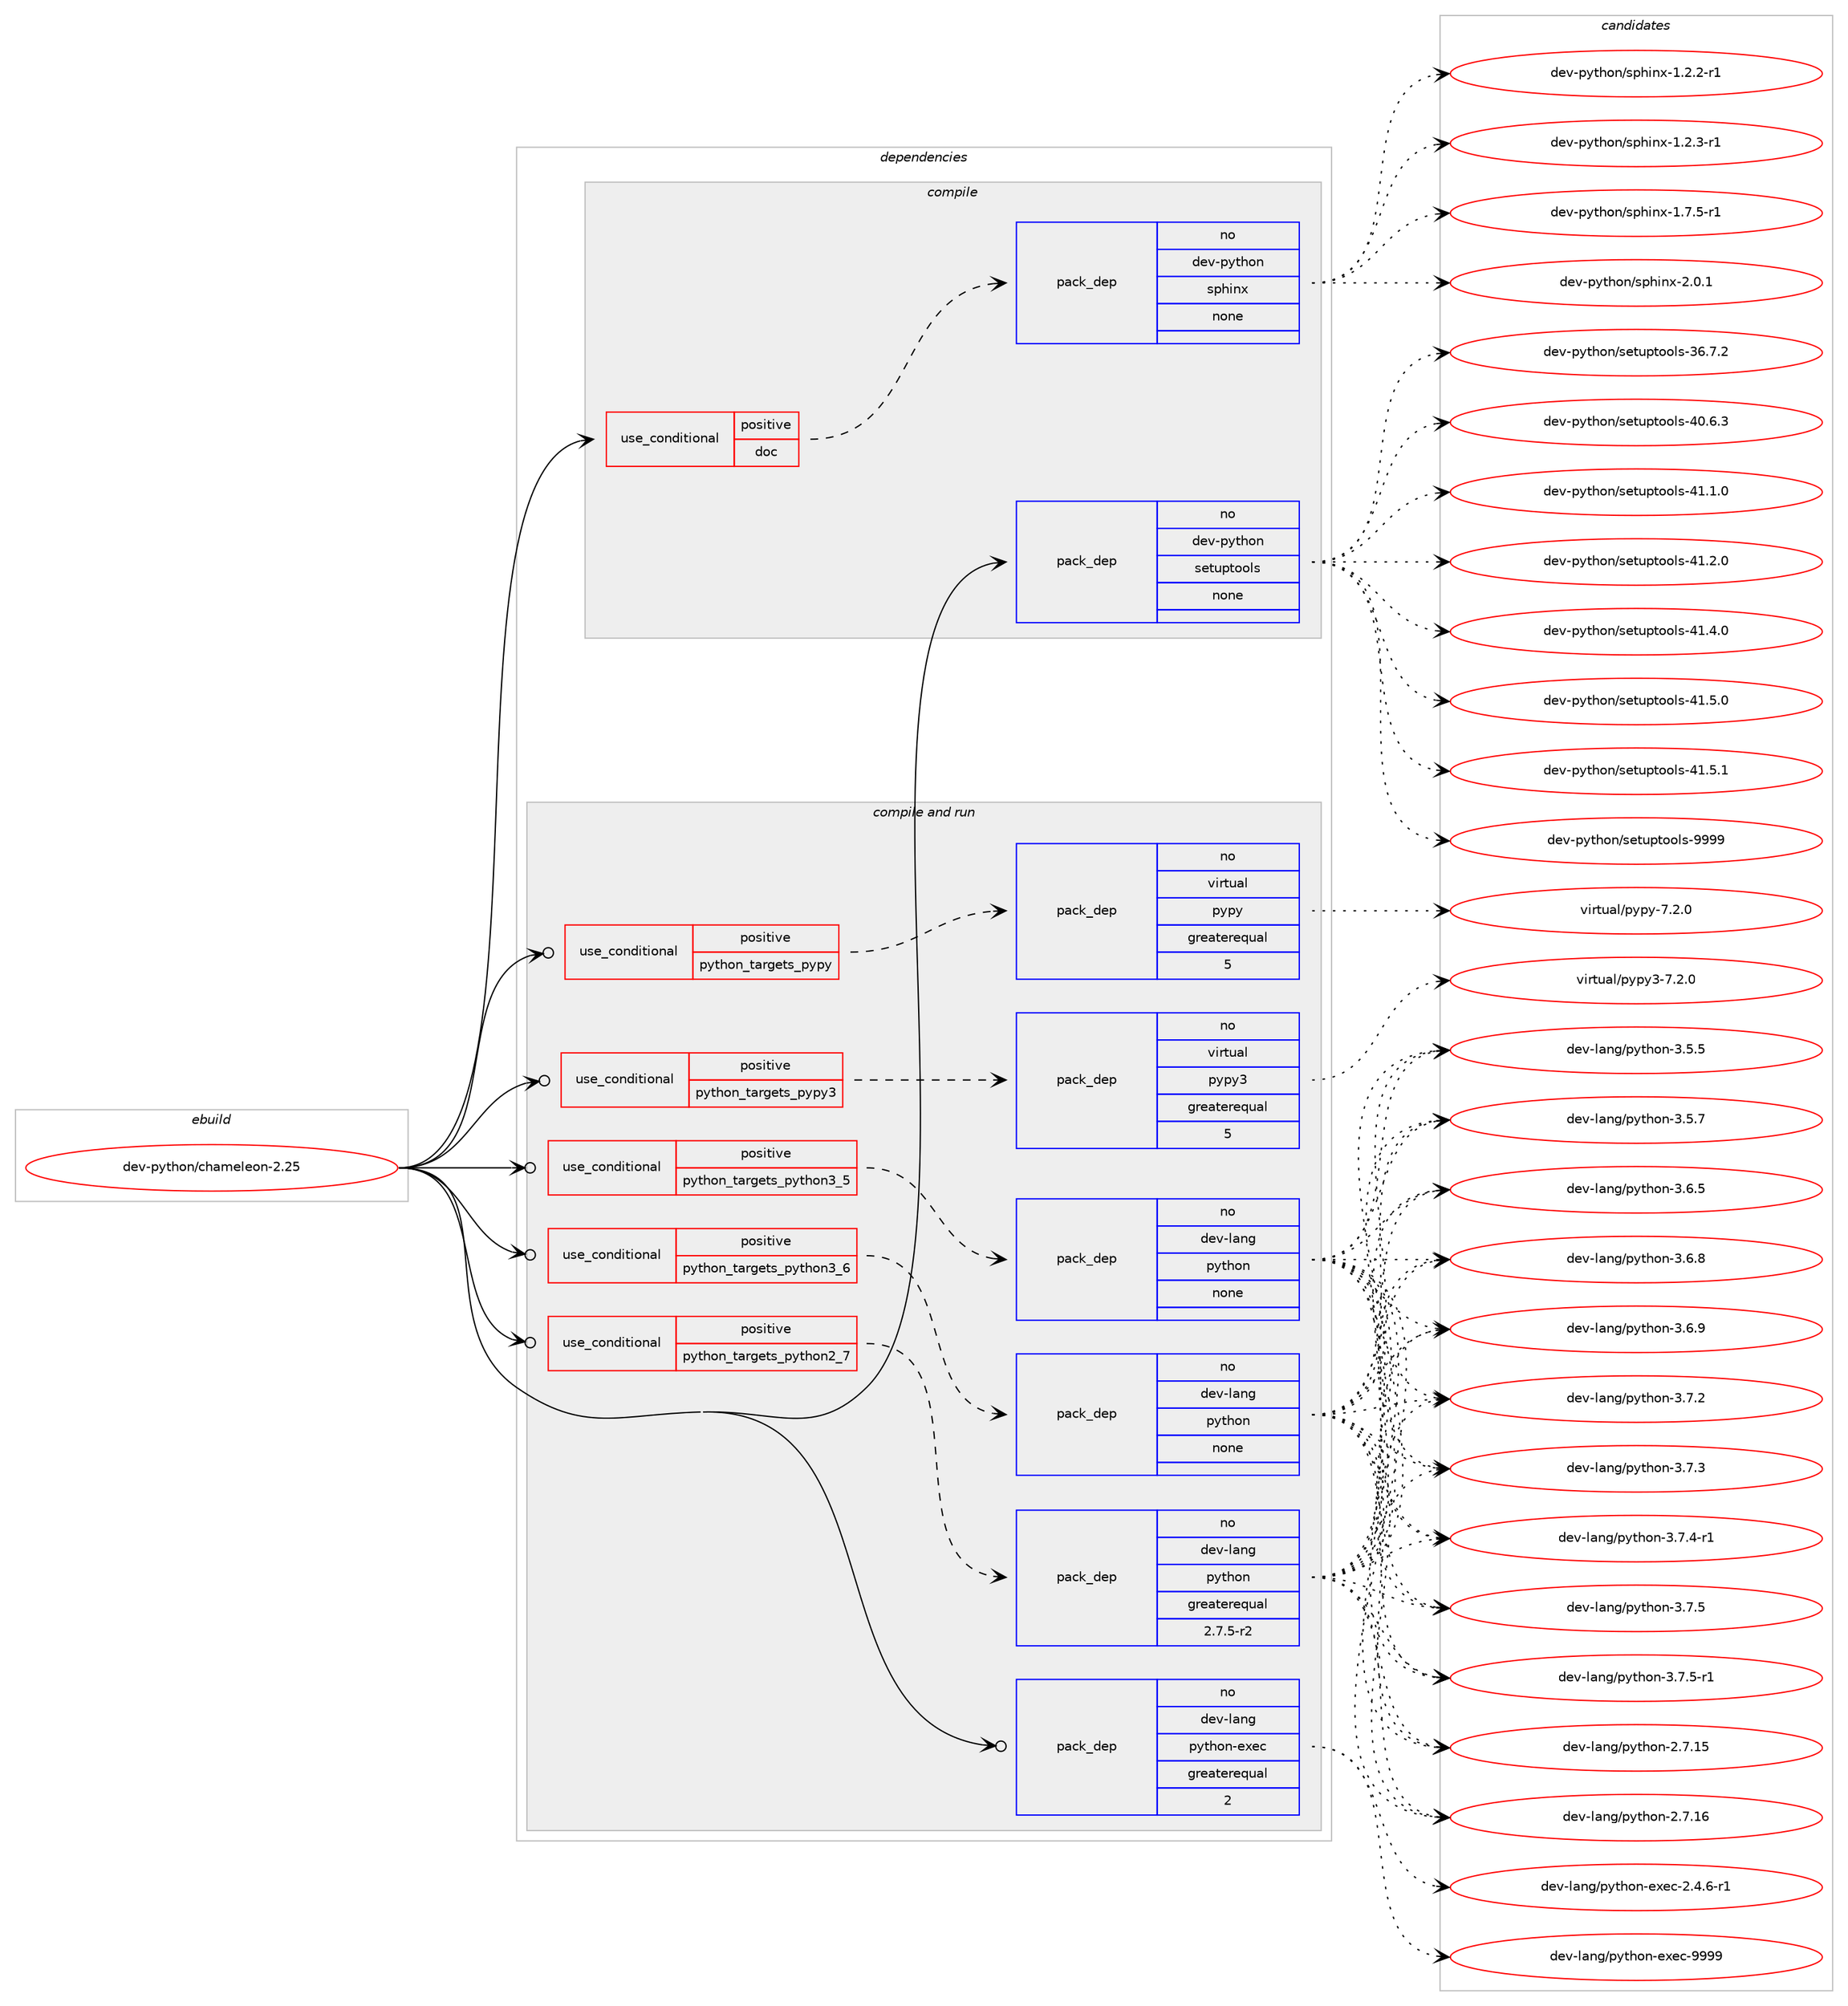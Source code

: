 digraph prolog {

# *************
# Graph options
# *************

newrank=true;
concentrate=true;
compound=true;
graph [rankdir=LR,fontname=Helvetica,fontsize=10,ranksep=1.5];#, ranksep=2.5, nodesep=0.2];
edge  [arrowhead=vee];
node  [fontname=Helvetica,fontsize=10];

# **********
# The ebuild
# **********

subgraph cluster_leftcol {
color=gray;
rank=same;
label=<<i>ebuild</i>>;
id [label="dev-python/chameleon-2.25", color=red, width=4, href="../dev-python/chameleon-2.25.svg"];
}

# ****************
# The dependencies
# ****************

subgraph cluster_midcol {
color=gray;
label=<<i>dependencies</i>>;
subgraph cluster_compile {
fillcolor="#eeeeee";
style=filled;
label=<<i>compile</i>>;
subgraph cond137410 {
dependency598577 [label=<<TABLE BORDER="0" CELLBORDER="1" CELLSPACING="0" CELLPADDING="4"><TR><TD ROWSPAN="3" CELLPADDING="10">use_conditional</TD></TR><TR><TD>positive</TD></TR><TR><TD>doc</TD></TR></TABLE>>, shape=none, color=red];
subgraph pack449388 {
dependency598578 [label=<<TABLE BORDER="0" CELLBORDER="1" CELLSPACING="0" CELLPADDING="4" WIDTH="220"><TR><TD ROWSPAN="6" CELLPADDING="30">pack_dep</TD></TR><TR><TD WIDTH="110">no</TD></TR><TR><TD>dev-python</TD></TR><TR><TD>sphinx</TD></TR><TR><TD>none</TD></TR><TR><TD></TD></TR></TABLE>>, shape=none, color=blue];
}
dependency598577:e -> dependency598578:w [weight=20,style="dashed",arrowhead="vee"];
}
id:e -> dependency598577:w [weight=20,style="solid",arrowhead="vee"];
subgraph pack449389 {
dependency598579 [label=<<TABLE BORDER="0" CELLBORDER="1" CELLSPACING="0" CELLPADDING="4" WIDTH="220"><TR><TD ROWSPAN="6" CELLPADDING="30">pack_dep</TD></TR><TR><TD WIDTH="110">no</TD></TR><TR><TD>dev-python</TD></TR><TR><TD>setuptools</TD></TR><TR><TD>none</TD></TR><TR><TD></TD></TR></TABLE>>, shape=none, color=blue];
}
id:e -> dependency598579:w [weight=20,style="solid",arrowhead="vee"];
}
subgraph cluster_compileandrun {
fillcolor="#eeeeee";
style=filled;
label=<<i>compile and run</i>>;
subgraph cond137411 {
dependency598580 [label=<<TABLE BORDER="0" CELLBORDER="1" CELLSPACING="0" CELLPADDING="4"><TR><TD ROWSPAN="3" CELLPADDING="10">use_conditional</TD></TR><TR><TD>positive</TD></TR><TR><TD>python_targets_pypy</TD></TR></TABLE>>, shape=none, color=red];
subgraph pack449390 {
dependency598581 [label=<<TABLE BORDER="0" CELLBORDER="1" CELLSPACING="0" CELLPADDING="4" WIDTH="220"><TR><TD ROWSPAN="6" CELLPADDING="30">pack_dep</TD></TR><TR><TD WIDTH="110">no</TD></TR><TR><TD>virtual</TD></TR><TR><TD>pypy</TD></TR><TR><TD>greaterequal</TD></TR><TR><TD>5</TD></TR></TABLE>>, shape=none, color=blue];
}
dependency598580:e -> dependency598581:w [weight=20,style="dashed",arrowhead="vee"];
}
id:e -> dependency598580:w [weight=20,style="solid",arrowhead="odotvee"];
subgraph cond137412 {
dependency598582 [label=<<TABLE BORDER="0" CELLBORDER="1" CELLSPACING="0" CELLPADDING="4"><TR><TD ROWSPAN="3" CELLPADDING="10">use_conditional</TD></TR><TR><TD>positive</TD></TR><TR><TD>python_targets_pypy3</TD></TR></TABLE>>, shape=none, color=red];
subgraph pack449391 {
dependency598583 [label=<<TABLE BORDER="0" CELLBORDER="1" CELLSPACING="0" CELLPADDING="4" WIDTH="220"><TR><TD ROWSPAN="6" CELLPADDING="30">pack_dep</TD></TR><TR><TD WIDTH="110">no</TD></TR><TR><TD>virtual</TD></TR><TR><TD>pypy3</TD></TR><TR><TD>greaterequal</TD></TR><TR><TD>5</TD></TR></TABLE>>, shape=none, color=blue];
}
dependency598582:e -> dependency598583:w [weight=20,style="dashed",arrowhead="vee"];
}
id:e -> dependency598582:w [weight=20,style="solid",arrowhead="odotvee"];
subgraph cond137413 {
dependency598584 [label=<<TABLE BORDER="0" CELLBORDER="1" CELLSPACING="0" CELLPADDING="4"><TR><TD ROWSPAN="3" CELLPADDING="10">use_conditional</TD></TR><TR><TD>positive</TD></TR><TR><TD>python_targets_python2_7</TD></TR></TABLE>>, shape=none, color=red];
subgraph pack449392 {
dependency598585 [label=<<TABLE BORDER="0" CELLBORDER="1" CELLSPACING="0" CELLPADDING="4" WIDTH="220"><TR><TD ROWSPAN="6" CELLPADDING="30">pack_dep</TD></TR><TR><TD WIDTH="110">no</TD></TR><TR><TD>dev-lang</TD></TR><TR><TD>python</TD></TR><TR><TD>greaterequal</TD></TR><TR><TD>2.7.5-r2</TD></TR></TABLE>>, shape=none, color=blue];
}
dependency598584:e -> dependency598585:w [weight=20,style="dashed",arrowhead="vee"];
}
id:e -> dependency598584:w [weight=20,style="solid",arrowhead="odotvee"];
subgraph cond137414 {
dependency598586 [label=<<TABLE BORDER="0" CELLBORDER="1" CELLSPACING="0" CELLPADDING="4"><TR><TD ROWSPAN="3" CELLPADDING="10">use_conditional</TD></TR><TR><TD>positive</TD></TR><TR><TD>python_targets_python3_5</TD></TR></TABLE>>, shape=none, color=red];
subgraph pack449393 {
dependency598587 [label=<<TABLE BORDER="0" CELLBORDER="1" CELLSPACING="0" CELLPADDING="4" WIDTH="220"><TR><TD ROWSPAN="6" CELLPADDING="30">pack_dep</TD></TR><TR><TD WIDTH="110">no</TD></TR><TR><TD>dev-lang</TD></TR><TR><TD>python</TD></TR><TR><TD>none</TD></TR><TR><TD></TD></TR></TABLE>>, shape=none, color=blue];
}
dependency598586:e -> dependency598587:w [weight=20,style="dashed",arrowhead="vee"];
}
id:e -> dependency598586:w [weight=20,style="solid",arrowhead="odotvee"];
subgraph cond137415 {
dependency598588 [label=<<TABLE BORDER="0" CELLBORDER="1" CELLSPACING="0" CELLPADDING="4"><TR><TD ROWSPAN="3" CELLPADDING="10">use_conditional</TD></TR><TR><TD>positive</TD></TR><TR><TD>python_targets_python3_6</TD></TR></TABLE>>, shape=none, color=red];
subgraph pack449394 {
dependency598589 [label=<<TABLE BORDER="0" CELLBORDER="1" CELLSPACING="0" CELLPADDING="4" WIDTH="220"><TR><TD ROWSPAN="6" CELLPADDING="30">pack_dep</TD></TR><TR><TD WIDTH="110">no</TD></TR><TR><TD>dev-lang</TD></TR><TR><TD>python</TD></TR><TR><TD>none</TD></TR><TR><TD></TD></TR></TABLE>>, shape=none, color=blue];
}
dependency598588:e -> dependency598589:w [weight=20,style="dashed",arrowhead="vee"];
}
id:e -> dependency598588:w [weight=20,style="solid",arrowhead="odotvee"];
subgraph pack449395 {
dependency598590 [label=<<TABLE BORDER="0" CELLBORDER="1" CELLSPACING="0" CELLPADDING="4" WIDTH="220"><TR><TD ROWSPAN="6" CELLPADDING="30">pack_dep</TD></TR><TR><TD WIDTH="110">no</TD></TR><TR><TD>dev-lang</TD></TR><TR><TD>python-exec</TD></TR><TR><TD>greaterequal</TD></TR><TR><TD>2</TD></TR></TABLE>>, shape=none, color=blue];
}
id:e -> dependency598590:w [weight=20,style="solid",arrowhead="odotvee"];
}
subgraph cluster_run {
fillcolor="#eeeeee";
style=filled;
label=<<i>run</i>>;
}
}

# **************
# The candidates
# **************

subgraph cluster_choices {
rank=same;
color=gray;
label=<<i>candidates</i>>;

subgraph choice449388 {
color=black;
nodesep=1;
choice10010111845112121116104111110471151121041051101204549465046504511449 [label="dev-python/sphinx-1.2.2-r1", color=red, width=4,href="../dev-python/sphinx-1.2.2-r1.svg"];
choice10010111845112121116104111110471151121041051101204549465046514511449 [label="dev-python/sphinx-1.2.3-r1", color=red, width=4,href="../dev-python/sphinx-1.2.3-r1.svg"];
choice10010111845112121116104111110471151121041051101204549465546534511449 [label="dev-python/sphinx-1.7.5-r1", color=red, width=4,href="../dev-python/sphinx-1.7.5-r1.svg"];
choice1001011184511212111610411111047115112104105110120455046484649 [label="dev-python/sphinx-2.0.1", color=red, width=4,href="../dev-python/sphinx-2.0.1.svg"];
dependency598578:e -> choice10010111845112121116104111110471151121041051101204549465046504511449:w [style=dotted,weight="100"];
dependency598578:e -> choice10010111845112121116104111110471151121041051101204549465046514511449:w [style=dotted,weight="100"];
dependency598578:e -> choice10010111845112121116104111110471151121041051101204549465546534511449:w [style=dotted,weight="100"];
dependency598578:e -> choice1001011184511212111610411111047115112104105110120455046484649:w [style=dotted,weight="100"];
}
subgraph choice449389 {
color=black;
nodesep=1;
choice100101118451121211161041111104711510111611711211611111110811545515446554650 [label="dev-python/setuptools-36.7.2", color=red, width=4,href="../dev-python/setuptools-36.7.2.svg"];
choice100101118451121211161041111104711510111611711211611111110811545524846544651 [label="dev-python/setuptools-40.6.3", color=red, width=4,href="../dev-python/setuptools-40.6.3.svg"];
choice100101118451121211161041111104711510111611711211611111110811545524946494648 [label="dev-python/setuptools-41.1.0", color=red, width=4,href="../dev-python/setuptools-41.1.0.svg"];
choice100101118451121211161041111104711510111611711211611111110811545524946504648 [label="dev-python/setuptools-41.2.0", color=red, width=4,href="../dev-python/setuptools-41.2.0.svg"];
choice100101118451121211161041111104711510111611711211611111110811545524946524648 [label="dev-python/setuptools-41.4.0", color=red, width=4,href="../dev-python/setuptools-41.4.0.svg"];
choice100101118451121211161041111104711510111611711211611111110811545524946534648 [label="dev-python/setuptools-41.5.0", color=red, width=4,href="../dev-python/setuptools-41.5.0.svg"];
choice100101118451121211161041111104711510111611711211611111110811545524946534649 [label="dev-python/setuptools-41.5.1", color=red, width=4,href="../dev-python/setuptools-41.5.1.svg"];
choice10010111845112121116104111110471151011161171121161111111081154557575757 [label="dev-python/setuptools-9999", color=red, width=4,href="../dev-python/setuptools-9999.svg"];
dependency598579:e -> choice100101118451121211161041111104711510111611711211611111110811545515446554650:w [style=dotted,weight="100"];
dependency598579:e -> choice100101118451121211161041111104711510111611711211611111110811545524846544651:w [style=dotted,weight="100"];
dependency598579:e -> choice100101118451121211161041111104711510111611711211611111110811545524946494648:w [style=dotted,weight="100"];
dependency598579:e -> choice100101118451121211161041111104711510111611711211611111110811545524946504648:w [style=dotted,weight="100"];
dependency598579:e -> choice100101118451121211161041111104711510111611711211611111110811545524946524648:w [style=dotted,weight="100"];
dependency598579:e -> choice100101118451121211161041111104711510111611711211611111110811545524946534648:w [style=dotted,weight="100"];
dependency598579:e -> choice100101118451121211161041111104711510111611711211611111110811545524946534649:w [style=dotted,weight="100"];
dependency598579:e -> choice10010111845112121116104111110471151011161171121161111111081154557575757:w [style=dotted,weight="100"];
}
subgraph choice449390 {
color=black;
nodesep=1;
choice1181051141161179710847112121112121455546504648 [label="virtual/pypy-7.2.0", color=red, width=4,href="../virtual/pypy-7.2.0.svg"];
dependency598581:e -> choice1181051141161179710847112121112121455546504648:w [style=dotted,weight="100"];
}
subgraph choice449391 {
color=black;
nodesep=1;
choice118105114116117971084711212111212151455546504648 [label="virtual/pypy3-7.2.0", color=red, width=4,href="../virtual/pypy3-7.2.0.svg"];
dependency598583:e -> choice118105114116117971084711212111212151455546504648:w [style=dotted,weight="100"];
}
subgraph choice449392 {
color=black;
nodesep=1;
choice10010111845108971101034711212111610411111045504655464953 [label="dev-lang/python-2.7.15", color=red, width=4,href="../dev-lang/python-2.7.15.svg"];
choice10010111845108971101034711212111610411111045504655464954 [label="dev-lang/python-2.7.16", color=red, width=4,href="../dev-lang/python-2.7.16.svg"];
choice100101118451089711010347112121116104111110455146534653 [label="dev-lang/python-3.5.5", color=red, width=4,href="../dev-lang/python-3.5.5.svg"];
choice100101118451089711010347112121116104111110455146534655 [label="dev-lang/python-3.5.7", color=red, width=4,href="../dev-lang/python-3.5.7.svg"];
choice100101118451089711010347112121116104111110455146544653 [label="dev-lang/python-3.6.5", color=red, width=4,href="../dev-lang/python-3.6.5.svg"];
choice100101118451089711010347112121116104111110455146544656 [label="dev-lang/python-3.6.8", color=red, width=4,href="../dev-lang/python-3.6.8.svg"];
choice100101118451089711010347112121116104111110455146544657 [label="dev-lang/python-3.6.9", color=red, width=4,href="../dev-lang/python-3.6.9.svg"];
choice100101118451089711010347112121116104111110455146554650 [label="dev-lang/python-3.7.2", color=red, width=4,href="../dev-lang/python-3.7.2.svg"];
choice100101118451089711010347112121116104111110455146554651 [label="dev-lang/python-3.7.3", color=red, width=4,href="../dev-lang/python-3.7.3.svg"];
choice1001011184510897110103471121211161041111104551465546524511449 [label="dev-lang/python-3.7.4-r1", color=red, width=4,href="../dev-lang/python-3.7.4-r1.svg"];
choice100101118451089711010347112121116104111110455146554653 [label="dev-lang/python-3.7.5", color=red, width=4,href="../dev-lang/python-3.7.5.svg"];
choice1001011184510897110103471121211161041111104551465546534511449 [label="dev-lang/python-3.7.5-r1", color=red, width=4,href="../dev-lang/python-3.7.5-r1.svg"];
dependency598585:e -> choice10010111845108971101034711212111610411111045504655464953:w [style=dotted,weight="100"];
dependency598585:e -> choice10010111845108971101034711212111610411111045504655464954:w [style=dotted,weight="100"];
dependency598585:e -> choice100101118451089711010347112121116104111110455146534653:w [style=dotted,weight="100"];
dependency598585:e -> choice100101118451089711010347112121116104111110455146534655:w [style=dotted,weight="100"];
dependency598585:e -> choice100101118451089711010347112121116104111110455146544653:w [style=dotted,weight="100"];
dependency598585:e -> choice100101118451089711010347112121116104111110455146544656:w [style=dotted,weight="100"];
dependency598585:e -> choice100101118451089711010347112121116104111110455146544657:w [style=dotted,weight="100"];
dependency598585:e -> choice100101118451089711010347112121116104111110455146554650:w [style=dotted,weight="100"];
dependency598585:e -> choice100101118451089711010347112121116104111110455146554651:w [style=dotted,weight="100"];
dependency598585:e -> choice1001011184510897110103471121211161041111104551465546524511449:w [style=dotted,weight="100"];
dependency598585:e -> choice100101118451089711010347112121116104111110455146554653:w [style=dotted,weight="100"];
dependency598585:e -> choice1001011184510897110103471121211161041111104551465546534511449:w [style=dotted,weight="100"];
}
subgraph choice449393 {
color=black;
nodesep=1;
choice10010111845108971101034711212111610411111045504655464953 [label="dev-lang/python-2.7.15", color=red, width=4,href="../dev-lang/python-2.7.15.svg"];
choice10010111845108971101034711212111610411111045504655464954 [label="dev-lang/python-2.7.16", color=red, width=4,href="../dev-lang/python-2.7.16.svg"];
choice100101118451089711010347112121116104111110455146534653 [label="dev-lang/python-3.5.5", color=red, width=4,href="../dev-lang/python-3.5.5.svg"];
choice100101118451089711010347112121116104111110455146534655 [label="dev-lang/python-3.5.7", color=red, width=4,href="../dev-lang/python-3.5.7.svg"];
choice100101118451089711010347112121116104111110455146544653 [label="dev-lang/python-3.6.5", color=red, width=4,href="../dev-lang/python-3.6.5.svg"];
choice100101118451089711010347112121116104111110455146544656 [label="dev-lang/python-3.6.8", color=red, width=4,href="../dev-lang/python-3.6.8.svg"];
choice100101118451089711010347112121116104111110455146544657 [label="dev-lang/python-3.6.9", color=red, width=4,href="../dev-lang/python-3.6.9.svg"];
choice100101118451089711010347112121116104111110455146554650 [label="dev-lang/python-3.7.2", color=red, width=4,href="../dev-lang/python-3.7.2.svg"];
choice100101118451089711010347112121116104111110455146554651 [label="dev-lang/python-3.7.3", color=red, width=4,href="../dev-lang/python-3.7.3.svg"];
choice1001011184510897110103471121211161041111104551465546524511449 [label="dev-lang/python-3.7.4-r1", color=red, width=4,href="../dev-lang/python-3.7.4-r1.svg"];
choice100101118451089711010347112121116104111110455146554653 [label="dev-lang/python-3.7.5", color=red, width=4,href="../dev-lang/python-3.7.5.svg"];
choice1001011184510897110103471121211161041111104551465546534511449 [label="dev-lang/python-3.7.5-r1", color=red, width=4,href="../dev-lang/python-3.7.5-r1.svg"];
dependency598587:e -> choice10010111845108971101034711212111610411111045504655464953:w [style=dotted,weight="100"];
dependency598587:e -> choice10010111845108971101034711212111610411111045504655464954:w [style=dotted,weight="100"];
dependency598587:e -> choice100101118451089711010347112121116104111110455146534653:w [style=dotted,weight="100"];
dependency598587:e -> choice100101118451089711010347112121116104111110455146534655:w [style=dotted,weight="100"];
dependency598587:e -> choice100101118451089711010347112121116104111110455146544653:w [style=dotted,weight="100"];
dependency598587:e -> choice100101118451089711010347112121116104111110455146544656:w [style=dotted,weight="100"];
dependency598587:e -> choice100101118451089711010347112121116104111110455146544657:w [style=dotted,weight="100"];
dependency598587:e -> choice100101118451089711010347112121116104111110455146554650:w [style=dotted,weight="100"];
dependency598587:e -> choice100101118451089711010347112121116104111110455146554651:w [style=dotted,weight="100"];
dependency598587:e -> choice1001011184510897110103471121211161041111104551465546524511449:w [style=dotted,weight="100"];
dependency598587:e -> choice100101118451089711010347112121116104111110455146554653:w [style=dotted,weight="100"];
dependency598587:e -> choice1001011184510897110103471121211161041111104551465546534511449:w [style=dotted,weight="100"];
}
subgraph choice449394 {
color=black;
nodesep=1;
choice10010111845108971101034711212111610411111045504655464953 [label="dev-lang/python-2.7.15", color=red, width=4,href="../dev-lang/python-2.7.15.svg"];
choice10010111845108971101034711212111610411111045504655464954 [label="dev-lang/python-2.7.16", color=red, width=4,href="../dev-lang/python-2.7.16.svg"];
choice100101118451089711010347112121116104111110455146534653 [label="dev-lang/python-3.5.5", color=red, width=4,href="../dev-lang/python-3.5.5.svg"];
choice100101118451089711010347112121116104111110455146534655 [label="dev-lang/python-3.5.7", color=red, width=4,href="../dev-lang/python-3.5.7.svg"];
choice100101118451089711010347112121116104111110455146544653 [label="dev-lang/python-3.6.5", color=red, width=4,href="../dev-lang/python-3.6.5.svg"];
choice100101118451089711010347112121116104111110455146544656 [label="dev-lang/python-3.6.8", color=red, width=4,href="../dev-lang/python-3.6.8.svg"];
choice100101118451089711010347112121116104111110455146544657 [label="dev-lang/python-3.6.9", color=red, width=4,href="../dev-lang/python-3.6.9.svg"];
choice100101118451089711010347112121116104111110455146554650 [label="dev-lang/python-3.7.2", color=red, width=4,href="../dev-lang/python-3.7.2.svg"];
choice100101118451089711010347112121116104111110455146554651 [label="dev-lang/python-3.7.3", color=red, width=4,href="../dev-lang/python-3.7.3.svg"];
choice1001011184510897110103471121211161041111104551465546524511449 [label="dev-lang/python-3.7.4-r1", color=red, width=4,href="../dev-lang/python-3.7.4-r1.svg"];
choice100101118451089711010347112121116104111110455146554653 [label="dev-lang/python-3.7.5", color=red, width=4,href="../dev-lang/python-3.7.5.svg"];
choice1001011184510897110103471121211161041111104551465546534511449 [label="dev-lang/python-3.7.5-r1", color=red, width=4,href="../dev-lang/python-3.7.5-r1.svg"];
dependency598589:e -> choice10010111845108971101034711212111610411111045504655464953:w [style=dotted,weight="100"];
dependency598589:e -> choice10010111845108971101034711212111610411111045504655464954:w [style=dotted,weight="100"];
dependency598589:e -> choice100101118451089711010347112121116104111110455146534653:w [style=dotted,weight="100"];
dependency598589:e -> choice100101118451089711010347112121116104111110455146534655:w [style=dotted,weight="100"];
dependency598589:e -> choice100101118451089711010347112121116104111110455146544653:w [style=dotted,weight="100"];
dependency598589:e -> choice100101118451089711010347112121116104111110455146544656:w [style=dotted,weight="100"];
dependency598589:e -> choice100101118451089711010347112121116104111110455146544657:w [style=dotted,weight="100"];
dependency598589:e -> choice100101118451089711010347112121116104111110455146554650:w [style=dotted,weight="100"];
dependency598589:e -> choice100101118451089711010347112121116104111110455146554651:w [style=dotted,weight="100"];
dependency598589:e -> choice1001011184510897110103471121211161041111104551465546524511449:w [style=dotted,weight="100"];
dependency598589:e -> choice100101118451089711010347112121116104111110455146554653:w [style=dotted,weight="100"];
dependency598589:e -> choice1001011184510897110103471121211161041111104551465546534511449:w [style=dotted,weight="100"];
}
subgraph choice449395 {
color=black;
nodesep=1;
choice10010111845108971101034711212111610411111045101120101994550465246544511449 [label="dev-lang/python-exec-2.4.6-r1", color=red, width=4,href="../dev-lang/python-exec-2.4.6-r1.svg"];
choice10010111845108971101034711212111610411111045101120101994557575757 [label="dev-lang/python-exec-9999", color=red, width=4,href="../dev-lang/python-exec-9999.svg"];
dependency598590:e -> choice10010111845108971101034711212111610411111045101120101994550465246544511449:w [style=dotted,weight="100"];
dependency598590:e -> choice10010111845108971101034711212111610411111045101120101994557575757:w [style=dotted,weight="100"];
}
}

}
